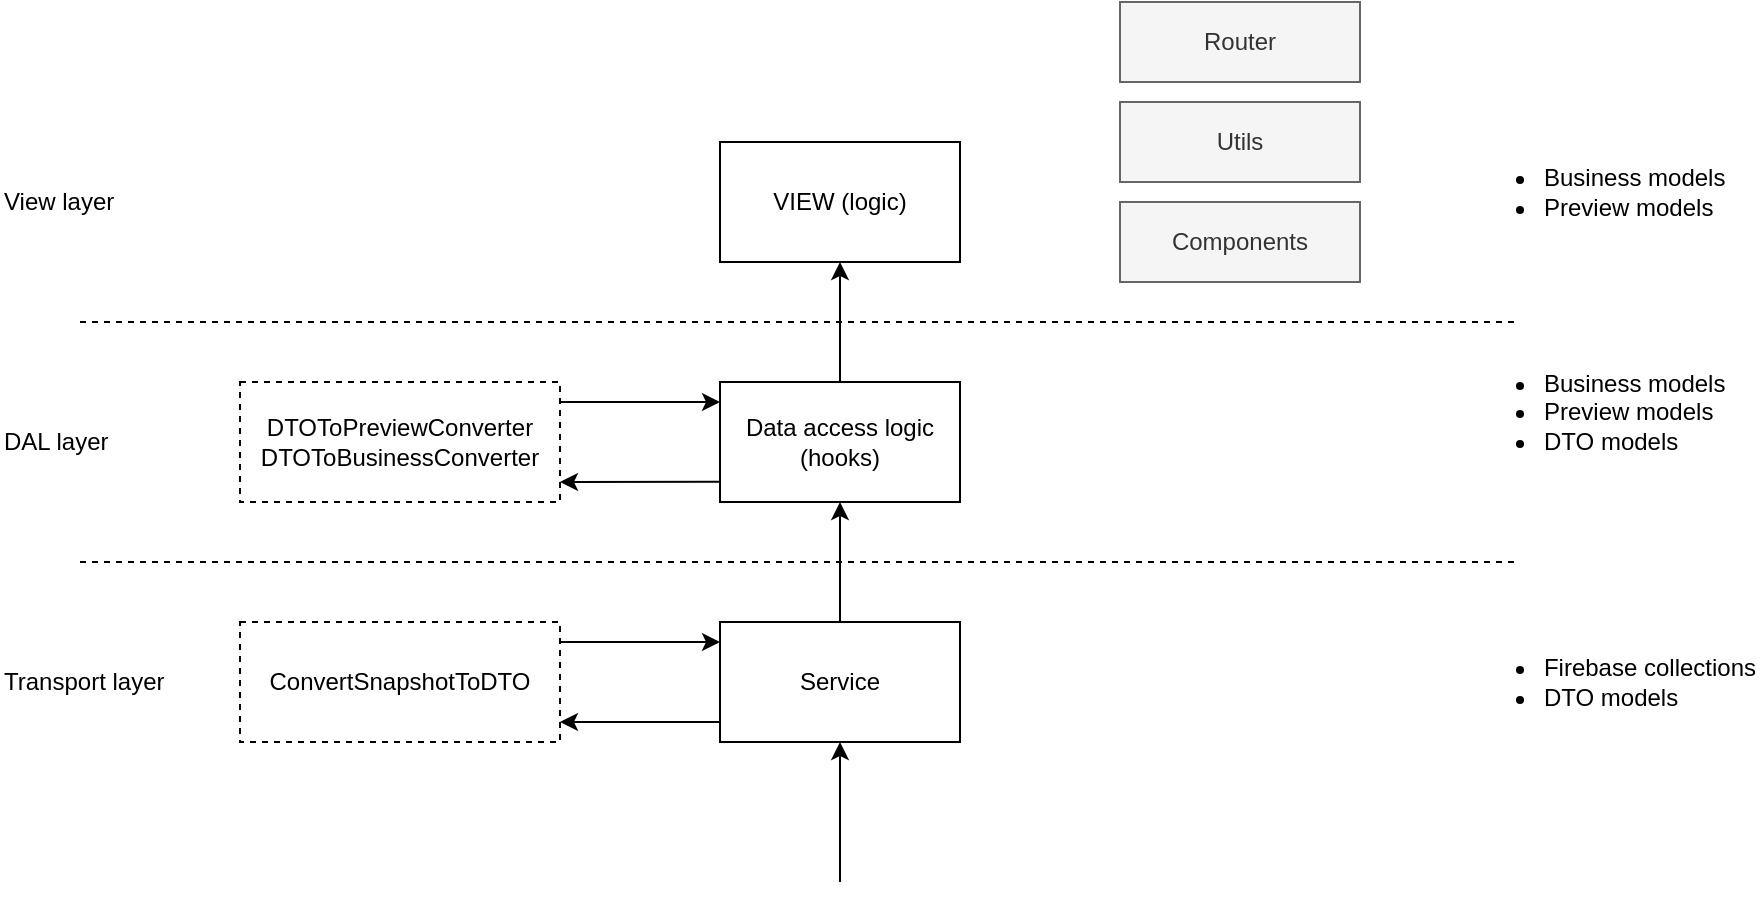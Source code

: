 <mxfile version="22.0.2" type="device">
  <diagram name="Page-1" id="qXiaa-e5cX-Asu3SHQ3i">
    <mxGraphModel dx="880" dy="595" grid="1" gridSize="10" guides="1" tooltips="1" connect="1" arrows="1" fold="1" page="1" pageScale="1" pageWidth="850" pageHeight="1100" math="0" shadow="0">
      <root>
        <mxCell id="0" />
        <mxCell id="1" parent="0" />
        <mxCell id="JeiDQeIqSDZP37zK-pn1-1" value="" style="endArrow=none;dashed=1;html=1;rounded=0;" parent="1" edge="1">
          <mxGeometry width="50" height="50" relative="1" as="geometry">
            <mxPoint x="40" y="320" as="sourcePoint" />
            <mxPoint x="760" y="320" as="targetPoint" />
          </mxGeometry>
        </mxCell>
        <mxCell id="JeiDQeIqSDZP37zK-pn1-2" value="" style="endArrow=none;dashed=1;html=1;rounded=0;" parent="1" edge="1">
          <mxGeometry width="50" height="50" relative="1" as="geometry">
            <mxPoint x="40" y="440" as="sourcePoint" />
            <mxPoint x="760" y="440" as="targetPoint" />
          </mxGeometry>
        </mxCell>
        <mxCell id="JeiDQeIqSDZP37zK-pn1-11" value="Service" style="html=1;whiteSpace=wrap;" parent="1" vertex="1">
          <mxGeometry x="360" y="470" width="120" height="60" as="geometry" />
        </mxCell>
        <mxCell id="JeiDQeIqSDZP37zK-pn1-12" value="Data access logic (hooks)" style="html=1;whiteSpace=wrap;" parent="1" vertex="1">
          <mxGeometry x="360" y="350" width="120" height="60" as="geometry" />
        </mxCell>
        <mxCell id="JeiDQeIqSDZP37zK-pn1-13" value="VIEW (logic)" style="html=1;whiteSpace=wrap;" parent="1" vertex="1">
          <mxGeometry x="360" y="230" width="120" height="60" as="geometry" />
        </mxCell>
        <mxCell id="JeiDQeIqSDZP37zK-pn1-14" value="" style="endArrow=classic;html=1;rounded=0;entryX=0.5;entryY=1;entryDx=0;entryDy=0;" parent="1" target="JeiDQeIqSDZP37zK-pn1-11" edge="1">
          <mxGeometry width="50" height="50" relative="1" as="geometry">
            <mxPoint x="420" y="600" as="sourcePoint" />
            <mxPoint x="480" y="520" as="targetPoint" />
          </mxGeometry>
        </mxCell>
        <mxCell id="JeiDQeIqSDZP37zK-pn1-15" value="" style="endArrow=classic;html=1;rounded=0;entryX=0;entryY=0.5;entryDx=0;entryDy=0;" parent="1" edge="1">
          <mxGeometry width="50" height="50" relative="1" as="geometry">
            <mxPoint x="280" y="480" as="sourcePoint" />
            <mxPoint x="360" y="480" as="targetPoint" />
          </mxGeometry>
        </mxCell>
        <mxCell id="JeiDQeIqSDZP37zK-pn1-16" value="ConvertSnapshotToDTO" style="html=1;whiteSpace=wrap;dashed=1;" parent="1" vertex="1">
          <mxGeometry x="120" y="470" width="160" height="60" as="geometry" />
        </mxCell>
        <mxCell id="JeiDQeIqSDZP37zK-pn1-17" value="" style="endArrow=classic;html=1;rounded=0;entryX=0.5;entryY=1;entryDx=0;entryDy=0;exitX=0.5;exitY=0;exitDx=0;exitDy=0;" parent="1" source="JeiDQeIqSDZP37zK-pn1-11" target="JeiDQeIqSDZP37zK-pn1-12" edge="1">
          <mxGeometry width="50" height="50" relative="1" as="geometry">
            <mxPoint x="430" y="610" as="sourcePoint" />
            <mxPoint x="430" y="530" as="targetPoint" />
          </mxGeometry>
        </mxCell>
        <mxCell id="JeiDQeIqSDZP37zK-pn1-18" value="" style="endArrow=classic;html=1;rounded=0;entryX=0.5;entryY=1;entryDx=0;entryDy=0;exitX=0.5;exitY=0;exitDx=0;exitDy=0;" parent="1" source="JeiDQeIqSDZP37zK-pn1-12" target="JeiDQeIqSDZP37zK-pn1-13" edge="1">
          <mxGeometry width="50" height="50" relative="1" as="geometry">
            <mxPoint x="440" y="620" as="sourcePoint" />
            <mxPoint x="440" y="540" as="targetPoint" />
          </mxGeometry>
        </mxCell>
        <mxCell id="JeiDQeIqSDZP37zK-pn1-20" value="DTOToPreviewConverter&lt;br&gt;DTOToBusinessConverter" style="html=1;whiteSpace=wrap;dashed=1;" parent="1" vertex="1">
          <mxGeometry x="120" y="350" width="160" height="60" as="geometry" />
        </mxCell>
        <mxCell id="JeiDQeIqSDZP37zK-pn1-21" value="Components" style="html=1;whiteSpace=wrap;fillColor=#f5f5f5;fontColor=#333333;strokeColor=#666666;" parent="1" vertex="1">
          <mxGeometry x="560" y="260" width="120" height="40" as="geometry" />
        </mxCell>
        <mxCell id="JeiDQeIqSDZP37zK-pn1-23" value="Utils" style="html=1;whiteSpace=wrap;fillColor=#f5f5f5;fontColor=#333333;strokeColor=#666666;" parent="1" vertex="1">
          <mxGeometry x="560" y="210" width="120" height="40" as="geometry" />
        </mxCell>
        <mxCell id="7Neqq3dsCcLXtfbqQzyr-2" value="" style="endArrow=classic;html=1;rounded=0;exitX=1;exitY=0.5;exitDx=0;exitDy=0;" parent="1" edge="1">
          <mxGeometry width="50" height="50" relative="1" as="geometry">
            <mxPoint x="360" y="520" as="sourcePoint" />
            <mxPoint x="280" y="520" as="targetPoint" />
          </mxGeometry>
        </mxCell>
        <mxCell id="7Neqq3dsCcLXtfbqQzyr-3" value="" style="endArrow=classic;html=1;rounded=0;entryX=0;entryY=0.5;entryDx=0;entryDy=0;" parent="1" edge="1">
          <mxGeometry width="50" height="50" relative="1" as="geometry">
            <mxPoint x="280" y="360" as="sourcePoint" />
            <mxPoint x="360" y="360" as="targetPoint" />
          </mxGeometry>
        </mxCell>
        <mxCell id="7Neqq3dsCcLXtfbqQzyr-4" value="" style="endArrow=classic;html=1;rounded=0;exitX=1;exitY=0.5;exitDx=0;exitDy=0;" parent="1" edge="1">
          <mxGeometry width="50" height="50" relative="1" as="geometry">
            <mxPoint x="360" y="399.89" as="sourcePoint" />
            <mxPoint x="280" y="400" as="targetPoint" />
          </mxGeometry>
        </mxCell>
        <mxCell id="7Neqq3dsCcLXtfbqQzyr-12" value="&lt;ul&gt;&lt;li style=&quot;text-align: left;&quot;&gt;Firebase collections&lt;/li&gt;&lt;li style=&quot;text-align: left;&quot;&gt;DTO models&lt;/li&gt;&lt;/ul&gt;" style="text;html=1;strokeColor=none;fillColor=none;align=center;verticalAlign=middle;whiteSpace=wrap;rounded=0;" parent="1" vertex="1">
          <mxGeometry x="730" y="485" width="150" height="30" as="geometry" />
        </mxCell>
        <mxCell id="YTr6dIwD4O5Q6CULZTlz-1" value="&lt;ul&gt;&lt;li&gt;Business models&lt;/li&gt;&lt;li style=&quot;&quot;&gt;Preview models&lt;/li&gt;&lt;/ul&gt;" style="text;html=1;strokeColor=none;fillColor=none;align=left;verticalAlign=middle;whiteSpace=wrap;rounded=0;" parent="1" vertex="1">
          <mxGeometry x="730" y="240" width="150" height="30" as="geometry" />
        </mxCell>
        <mxCell id="YTr6dIwD4O5Q6CULZTlz-3" value="&lt;ul&gt;&lt;li&gt;Business models&lt;/li&gt;&lt;li style=&quot;&quot;&gt;Preview models&lt;/li&gt;&lt;li style=&quot;&quot;&gt;DTO models&lt;/li&gt;&lt;/ul&gt;" style="text;html=1;strokeColor=none;fillColor=none;align=left;verticalAlign=middle;whiteSpace=wrap;rounded=0;" parent="1" vertex="1">
          <mxGeometry x="730" y="350" width="150" height="30" as="geometry" />
        </mxCell>
        <mxCell id="YTr6dIwD4O5Q6CULZTlz-4" value="Router" style="html=1;whiteSpace=wrap;fillColor=#f5f5f5;fontColor=#333333;strokeColor=#666666;" parent="1" vertex="1">
          <mxGeometry x="560" y="160" width="120" height="40" as="geometry" />
        </mxCell>
        <mxCell id="YTr6dIwD4O5Q6CULZTlz-5" value="View layer" style="text;html=1;strokeColor=none;fillColor=none;align=left;verticalAlign=middle;whiteSpace=wrap;rounded=0;" parent="1" vertex="1">
          <mxGeometry y="245" width="80" height="30" as="geometry" />
        </mxCell>
        <mxCell id="YTr6dIwD4O5Q6CULZTlz-6" value="DAL layer" style="text;html=1;strokeColor=none;fillColor=none;align=left;verticalAlign=middle;whiteSpace=wrap;rounded=0;" parent="1" vertex="1">
          <mxGeometry y="365" width="90" height="30" as="geometry" />
        </mxCell>
        <mxCell id="YTr6dIwD4O5Q6CULZTlz-7" value="Transport layer" style="text;html=1;strokeColor=none;fillColor=none;align=left;verticalAlign=middle;whiteSpace=wrap;rounded=0;" parent="1" vertex="1">
          <mxGeometry y="485" width="90" height="30" as="geometry" />
        </mxCell>
      </root>
    </mxGraphModel>
  </diagram>
</mxfile>
